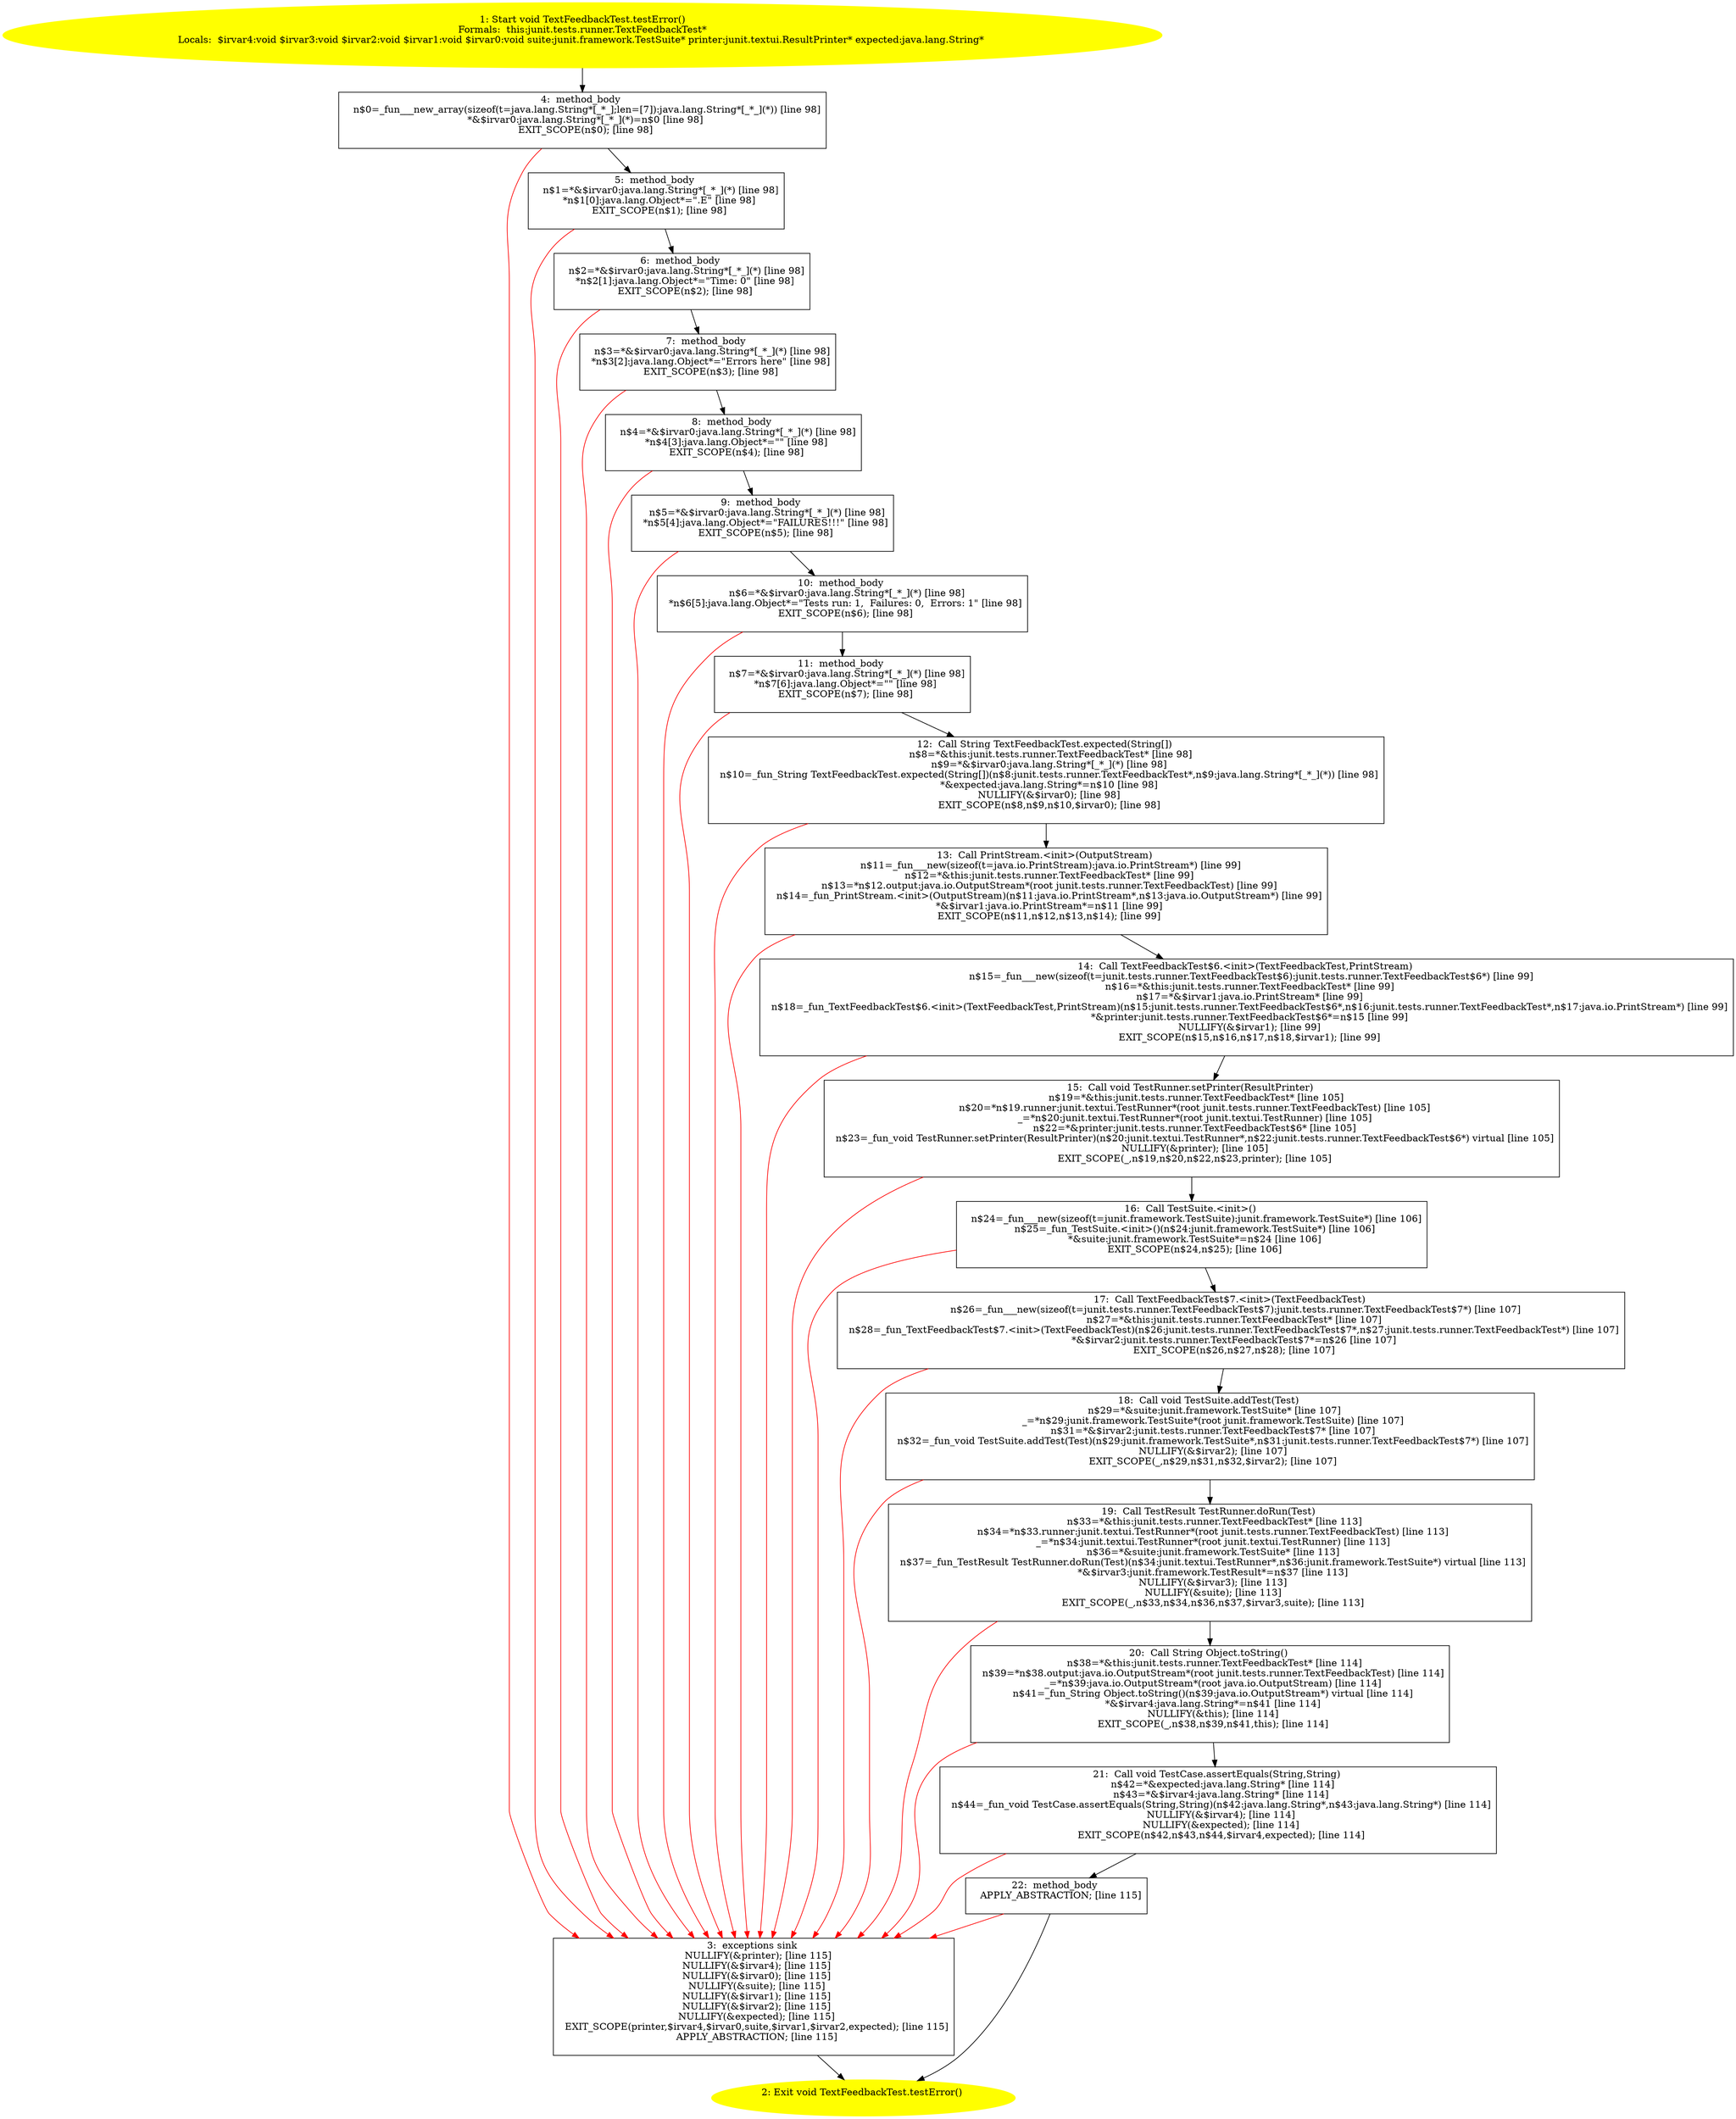 /* @generated */
digraph cfg {
"junit.tests.runner.TextFeedbackTest.testError():void.959e6e3e79e497166938365436591513_1" [label="1: Start void TextFeedbackTest.testError()\nFormals:  this:junit.tests.runner.TextFeedbackTest*\nLocals:  $irvar4:void $irvar3:void $irvar2:void $irvar1:void $irvar0:void suite:junit.framework.TestSuite* printer:junit.textui.ResultPrinter* expected:java.lang.String* \n  " color=yellow style=filled]
	

	 "junit.tests.runner.TextFeedbackTest.testError():void.959e6e3e79e497166938365436591513_1" -> "junit.tests.runner.TextFeedbackTest.testError():void.959e6e3e79e497166938365436591513_4" ;
"junit.tests.runner.TextFeedbackTest.testError():void.959e6e3e79e497166938365436591513_2" [label="2: Exit void TextFeedbackTest.testError() \n  " color=yellow style=filled]
	

"junit.tests.runner.TextFeedbackTest.testError():void.959e6e3e79e497166938365436591513_3" [label="3:  exceptions sink \n   NULLIFY(&printer); [line 115]\n  NULLIFY(&$irvar4); [line 115]\n  NULLIFY(&$irvar0); [line 115]\n  NULLIFY(&suite); [line 115]\n  NULLIFY(&$irvar1); [line 115]\n  NULLIFY(&$irvar2); [line 115]\n  NULLIFY(&expected); [line 115]\n  EXIT_SCOPE(printer,$irvar4,$irvar0,suite,$irvar1,$irvar2,expected); [line 115]\n  APPLY_ABSTRACTION; [line 115]\n " shape="box"]
	

	 "junit.tests.runner.TextFeedbackTest.testError():void.959e6e3e79e497166938365436591513_3" -> "junit.tests.runner.TextFeedbackTest.testError():void.959e6e3e79e497166938365436591513_2" ;
"junit.tests.runner.TextFeedbackTest.testError():void.959e6e3e79e497166938365436591513_4" [label="4:  method_body \n   n$0=_fun___new_array(sizeof(t=java.lang.String*[_*_];len=[7]):java.lang.String*[_*_](*)) [line 98]\n  *&$irvar0:java.lang.String*[_*_](*)=n$0 [line 98]\n  EXIT_SCOPE(n$0); [line 98]\n " shape="box"]
	

	 "junit.tests.runner.TextFeedbackTest.testError():void.959e6e3e79e497166938365436591513_4" -> "junit.tests.runner.TextFeedbackTest.testError():void.959e6e3e79e497166938365436591513_5" ;
	 "junit.tests.runner.TextFeedbackTest.testError():void.959e6e3e79e497166938365436591513_4" -> "junit.tests.runner.TextFeedbackTest.testError():void.959e6e3e79e497166938365436591513_3" [color="red" ];
"junit.tests.runner.TextFeedbackTest.testError():void.959e6e3e79e497166938365436591513_5" [label="5:  method_body \n   n$1=*&$irvar0:java.lang.String*[_*_](*) [line 98]\n  *n$1[0]:java.lang.Object*=\".E\" [line 98]\n  EXIT_SCOPE(n$1); [line 98]\n " shape="box"]
	

	 "junit.tests.runner.TextFeedbackTest.testError():void.959e6e3e79e497166938365436591513_5" -> "junit.tests.runner.TextFeedbackTest.testError():void.959e6e3e79e497166938365436591513_6" ;
	 "junit.tests.runner.TextFeedbackTest.testError():void.959e6e3e79e497166938365436591513_5" -> "junit.tests.runner.TextFeedbackTest.testError():void.959e6e3e79e497166938365436591513_3" [color="red" ];
"junit.tests.runner.TextFeedbackTest.testError():void.959e6e3e79e497166938365436591513_6" [label="6:  method_body \n   n$2=*&$irvar0:java.lang.String*[_*_](*) [line 98]\n  *n$2[1]:java.lang.Object*=\"Time: 0\" [line 98]\n  EXIT_SCOPE(n$2); [line 98]\n " shape="box"]
	

	 "junit.tests.runner.TextFeedbackTest.testError():void.959e6e3e79e497166938365436591513_6" -> "junit.tests.runner.TextFeedbackTest.testError():void.959e6e3e79e497166938365436591513_7" ;
	 "junit.tests.runner.TextFeedbackTest.testError():void.959e6e3e79e497166938365436591513_6" -> "junit.tests.runner.TextFeedbackTest.testError():void.959e6e3e79e497166938365436591513_3" [color="red" ];
"junit.tests.runner.TextFeedbackTest.testError():void.959e6e3e79e497166938365436591513_7" [label="7:  method_body \n   n$3=*&$irvar0:java.lang.String*[_*_](*) [line 98]\n  *n$3[2]:java.lang.Object*=\"Errors here\" [line 98]\n  EXIT_SCOPE(n$3); [line 98]\n " shape="box"]
	

	 "junit.tests.runner.TextFeedbackTest.testError():void.959e6e3e79e497166938365436591513_7" -> "junit.tests.runner.TextFeedbackTest.testError():void.959e6e3e79e497166938365436591513_8" ;
	 "junit.tests.runner.TextFeedbackTest.testError():void.959e6e3e79e497166938365436591513_7" -> "junit.tests.runner.TextFeedbackTest.testError():void.959e6e3e79e497166938365436591513_3" [color="red" ];
"junit.tests.runner.TextFeedbackTest.testError():void.959e6e3e79e497166938365436591513_8" [label="8:  method_body \n   n$4=*&$irvar0:java.lang.String*[_*_](*) [line 98]\n  *n$4[3]:java.lang.Object*=\"\" [line 98]\n  EXIT_SCOPE(n$4); [line 98]\n " shape="box"]
	

	 "junit.tests.runner.TextFeedbackTest.testError():void.959e6e3e79e497166938365436591513_8" -> "junit.tests.runner.TextFeedbackTest.testError():void.959e6e3e79e497166938365436591513_9" ;
	 "junit.tests.runner.TextFeedbackTest.testError():void.959e6e3e79e497166938365436591513_8" -> "junit.tests.runner.TextFeedbackTest.testError():void.959e6e3e79e497166938365436591513_3" [color="red" ];
"junit.tests.runner.TextFeedbackTest.testError():void.959e6e3e79e497166938365436591513_9" [label="9:  method_body \n   n$5=*&$irvar0:java.lang.String*[_*_](*) [line 98]\n  *n$5[4]:java.lang.Object*=\"FAILURES!!!\" [line 98]\n  EXIT_SCOPE(n$5); [line 98]\n " shape="box"]
	

	 "junit.tests.runner.TextFeedbackTest.testError():void.959e6e3e79e497166938365436591513_9" -> "junit.tests.runner.TextFeedbackTest.testError():void.959e6e3e79e497166938365436591513_10" ;
	 "junit.tests.runner.TextFeedbackTest.testError():void.959e6e3e79e497166938365436591513_9" -> "junit.tests.runner.TextFeedbackTest.testError():void.959e6e3e79e497166938365436591513_3" [color="red" ];
"junit.tests.runner.TextFeedbackTest.testError():void.959e6e3e79e497166938365436591513_10" [label="10:  method_body \n   n$6=*&$irvar0:java.lang.String*[_*_](*) [line 98]\n  *n$6[5]:java.lang.Object*=\"Tests run: 1,  Failures: 0,  Errors: 1\" [line 98]\n  EXIT_SCOPE(n$6); [line 98]\n " shape="box"]
	

	 "junit.tests.runner.TextFeedbackTest.testError():void.959e6e3e79e497166938365436591513_10" -> "junit.tests.runner.TextFeedbackTest.testError():void.959e6e3e79e497166938365436591513_11" ;
	 "junit.tests.runner.TextFeedbackTest.testError():void.959e6e3e79e497166938365436591513_10" -> "junit.tests.runner.TextFeedbackTest.testError():void.959e6e3e79e497166938365436591513_3" [color="red" ];
"junit.tests.runner.TextFeedbackTest.testError():void.959e6e3e79e497166938365436591513_11" [label="11:  method_body \n   n$7=*&$irvar0:java.lang.String*[_*_](*) [line 98]\n  *n$7[6]:java.lang.Object*=\"\" [line 98]\n  EXIT_SCOPE(n$7); [line 98]\n " shape="box"]
	

	 "junit.tests.runner.TextFeedbackTest.testError():void.959e6e3e79e497166938365436591513_11" -> "junit.tests.runner.TextFeedbackTest.testError():void.959e6e3e79e497166938365436591513_12" ;
	 "junit.tests.runner.TextFeedbackTest.testError():void.959e6e3e79e497166938365436591513_11" -> "junit.tests.runner.TextFeedbackTest.testError():void.959e6e3e79e497166938365436591513_3" [color="red" ];
"junit.tests.runner.TextFeedbackTest.testError():void.959e6e3e79e497166938365436591513_12" [label="12:  Call String TextFeedbackTest.expected(String[]) \n   n$8=*&this:junit.tests.runner.TextFeedbackTest* [line 98]\n  n$9=*&$irvar0:java.lang.String*[_*_](*) [line 98]\n  n$10=_fun_String TextFeedbackTest.expected(String[])(n$8:junit.tests.runner.TextFeedbackTest*,n$9:java.lang.String*[_*_](*)) [line 98]\n  *&expected:java.lang.String*=n$10 [line 98]\n  NULLIFY(&$irvar0); [line 98]\n  EXIT_SCOPE(n$8,n$9,n$10,$irvar0); [line 98]\n " shape="box"]
	

	 "junit.tests.runner.TextFeedbackTest.testError():void.959e6e3e79e497166938365436591513_12" -> "junit.tests.runner.TextFeedbackTest.testError():void.959e6e3e79e497166938365436591513_13" ;
	 "junit.tests.runner.TextFeedbackTest.testError():void.959e6e3e79e497166938365436591513_12" -> "junit.tests.runner.TextFeedbackTest.testError():void.959e6e3e79e497166938365436591513_3" [color="red" ];
"junit.tests.runner.TextFeedbackTest.testError():void.959e6e3e79e497166938365436591513_13" [label="13:  Call PrintStream.<init>(OutputStream) \n   n$11=_fun___new(sizeof(t=java.io.PrintStream):java.io.PrintStream*) [line 99]\n  n$12=*&this:junit.tests.runner.TextFeedbackTest* [line 99]\n  n$13=*n$12.output:java.io.OutputStream*(root junit.tests.runner.TextFeedbackTest) [line 99]\n  n$14=_fun_PrintStream.<init>(OutputStream)(n$11:java.io.PrintStream*,n$13:java.io.OutputStream*) [line 99]\n  *&$irvar1:java.io.PrintStream*=n$11 [line 99]\n  EXIT_SCOPE(n$11,n$12,n$13,n$14); [line 99]\n " shape="box"]
	

	 "junit.tests.runner.TextFeedbackTest.testError():void.959e6e3e79e497166938365436591513_13" -> "junit.tests.runner.TextFeedbackTest.testError():void.959e6e3e79e497166938365436591513_14" ;
	 "junit.tests.runner.TextFeedbackTest.testError():void.959e6e3e79e497166938365436591513_13" -> "junit.tests.runner.TextFeedbackTest.testError():void.959e6e3e79e497166938365436591513_3" [color="red" ];
"junit.tests.runner.TextFeedbackTest.testError():void.959e6e3e79e497166938365436591513_14" [label="14:  Call TextFeedbackTest$6.<init>(TextFeedbackTest,PrintStream) \n   n$15=_fun___new(sizeof(t=junit.tests.runner.TextFeedbackTest$6):junit.tests.runner.TextFeedbackTest$6*) [line 99]\n  n$16=*&this:junit.tests.runner.TextFeedbackTest* [line 99]\n  n$17=*&$irvar1:java.io.PrintStream* [line 99]\n  n$18=_fun_TextFeedbackTest$6.<init>(TextFeedbackTest,PrintStream)(n$15:junit.tests.runner.TextFeedbackTest$6*,n$16:junit.tests.runner.TextFeedbackTest*,n$17:java.io.PrintStream*) [line 99]\n  *&printer:junit.tests.runner.TextFeedbackTest$6*=n$15 [line 99]\n  NULLIFY(&$irvar1); [line 99]\n  EXIT_SCOPE(n$15,n$16,n$17,n$18,$irvar1); [line 99]\n " shape="box"]
	

	 "junit.tests.runner.TextFeedbackTest.testError():void.959e6e3e79e497166938365436591513_14" -> "junit.tests.runner.TextFeedbackTest.testError():void.959e6e3e79e497166938365436591513_15" ;
	 "junit.tests.runner.TextFeedbackTest.testError():void.959e6e3e79e497166938365436591513_14" -> "junit.tests.runner.TextFeedbackTest.testError():void.959e6e3e79e497166938365436591513_3" [color="red" ];
"junit.tests.runner.TextFeedbackTest.testError():void.959e6e3e79e497166938365436591513_15" [label="15:  Call void TestRunner.setPrinter(ResultPrinter) \n   n$19=*&this:junit.tests.runner.TextFeedbackTest* [line 105]\n  n$20=*n$19.runner:junit.textui.TestRunner*(root junit.tests.runner.TextFeedbackTest) [line 105]\n  _=*n$20:junit.textui.TestRunner*(root junit.textui.TestRunner) [line 105]\n  n$22=*&printer:junit.tests.runner.TextFeedbackTest$6* [line 105]\n  n$23=_fun_void TestRunner.setPrinter(ResultPrinter)(n$20:junit.textui.TestRunner*,n$22:junit.tests.runner.TextFeedbackTest$6*) virtual [line 105]\n  NULLIFY(&printer); [line 105]\n  EXIT_SCOPE(_,n$19,n$20,n$22,n$23,printer); [line 105]\n " shape="box"]
	

	 "junit.tests.runner.TextFeedbackTest.testError():void.959e6e3e79e497166938365436591513_15" -> "junit.tests.runner.TextFeedbackTest.testError():void.959e6e3e79e497166938365436591513_16" ;
	 "junit.tests.runner.TextFeedbackTest.testError():void.959e6e3e79e497166938365436591513_15" -> "junit.tests.runner.TextFeedbackTest.testError():void.959e6e3e79e497166938365436591513_3" [color="red" ];
"junit.tests.runner.TextFeedbackTest.testError():void.959e6e3e79e497166938365436591513_16" [label="16:  Call TestSuite.<init>() \n   n$24=_fun___new(sizeof(t=junit.framework.TestSuite):junit.framework.TestSuite*) [line 106]\n  n$25=_fun_TestSuite.<init>()(n$24:junit.framework.TestSuite*) [line 106]\n  *&suite:junit.framework.TestSuite*=n$24 [line 106]\n  EXIT_SCOPE(n$24,n$25); [line 106]\n " shape="box"]
	

	 "junit.tests.runner.TextFeedbackTest.testError():void.959e6e3e79e497166938365436591513_16" -> "junit.tests.runner.TextFeedbackTest.testError():void.959e6e3e79e497166938365436591513_17" ;
	 "junit.tests.runner.TextFeedbackTest.testError():void.959e6e3e79e497166938365436591513_16" -> "junit.tests.runner.TextFeedbackTest.testError():void.959e6e3e79e497166938365436591513_3" [color="red" ];
"junit.tests.runner.TextFeedbackTest.testError():void.959e6e3e79e497166938365436591513_17" [label="17:  Call TextFeedbackTest$7.<init>(TextFeedbackTest) \n   n$26=_fun___new(sizeof(t=junit.tests.runner.TextFeedbackTest$7):junit.tests.runner.TextFeedbackTest$7*) [line 107]\n  n$27=*&this:junit.tests.runner.TextFeedbackTest* [line 107]\n  n$28=_fun_TextFeedbackTest$7.<init>(TextFeedbackTest)(n$26:junit.tests.runner.TextFeedbackTest$7*,n$27:junit.tests.runner.TextFeedbackTest*) [line 107]\n  *&$irvar2:junit.tests.runner.TextFeedbackTest$7*=n$26 [line 107]\n  EXIT_SCOPE(n$26,n$27,n$28); [line 107]\n " shape="box"]
	

	 "junit.tests.runner.TextFeedbackTest.testError():void.959e6e3e79e497166938365436591513_17" -> "junit.tests.runner.TextFeedbackTest.testError():void.959e6e3e79e497166938365436591513_18" ;
	 "junit.tests.runner.TextFeedbackTest.testError():void.959e6e3e79e497166938365436591513_17" -> "junit.tests.runner.TextFeedbackTest.testError():void.959e6e3e79e497166938365436591513_3" [color="red" ];
"junit.tests.runner.TextFeedbackTest.testError():void.959e6e3e79e497166938365436591513_18" [label="18:  Call void TestSuite.addTest(Test) \n   n$29=*&suite:junit.framework.TestSuite* [line 107]\n  _=*n$29:junit.framework.TestSuite*(root junit.framework.TestSuite) [line 107]\n  n$31=*&$irvar2:junit.tests.runner.TextFeedbackTest$7* [line 107]\n  n$32=_fun_void TestSuite.addTest(Test)(n$29:junit.framework.TestSuite*,n$31:junit.tests.runner.TextFeedbackTest$7*) [line 107]\n  NULLIFY(&$irvar2); [line 107]\n  EXIT_SCOPE(_,n$29,n$31,n$32,$irvar2); [line 107]\n " shape="box"]
	

	 "junit.tests.runner.TextFeedbackTest.testError():void.959e6e3e79e497166938365436591513_18" -> "junit.tests.runner.TextFeedbackTest.testError():void.959e6e3e79e497166938365436591513_19" ;
	 "junit.tests.runner.TextFeedbackTest.testError():void.959e6e3e79e497166938365436591513_18" -> "junit.tests.runner.TextFeedbackTest.testError():void.959e6e3e79e497166938365436591513_3" [color="red" ];
"junit.tests.runner.TextFeedbackTest.testError():void.959e6e3e79e497166938365436591513_19" [label="19:  Call TestResult TestRunner.doRun(Test) \n   n$33=*&this:junit.tests.runner.TextFeedbackTest* [line 113]\n  n$34=*n$33.runner:junit.textui.TestRunner*(root junit.tests.runner.TextFeedbackTest) [line 113]\n  _=*n$34:junit.textui.TestRunner*(root junit.textui.TestRunner) [line 113]\n  n$36=*&suite:junit.framework.TestSuite* [line 113]\n  n$37=_fun_TestResult TestRunner.doRun(Test)(n$34:junit.textui.TestRunner*,n$36:junit.framework.TestSuite*) virtual [line 113]\n  *&$irvar3:junit.framework.TestResult*=n$37 [line 113]\n  NULLIFY(&$irvar3); [line 113]\n  NULLIFY(&suite); [line 113]\n  EXIT_SCOPE(_,n$33,n$34,n$36,n$37,$irvar3,suite); [line 113]\n " shape="box"]
	

	 "junit.tests.runner.TextFeedbackTest.testError():void.959e6e3e79e497166938365436591513_19" -> "junit.tests.runner.TextFeedbackTest.testError():void.959e6e3e79e497166938365436591513_20" ;
	 "junit.tests.runner.TextFeedbackTest.testError():void.959e6e3e79e497166938365436591513_19" -> "junit.tests.runner.TextFeedbackTest.testError():void.959e6e3e79e497166938365436591513_3" [color="red" ];
"junit.tests.runner.TextFeedbackTest.testError():void.959e6e3e79e497166938365436591513_20" [label="20:  Call String Object.toString() \n   n$38=*&this:junit.tests.runner.TextFeedbackTest* [line 114]\n  n$39=*n$38.output:java.io.OutputStream*(root junit.tests.runner.TextFeedbackTest) [line 114]\n  _=*n$39:java.io.OutputStream*(root java.io.OutputStream) [line 114]\n  n$41=_fun_String Object.toString()(n$39:java.io.OutputStream*) virtual [line 114]\n  *&$irvar4:java.lang.String*=n$41 [line 114]\n  NULLIFY(&this); [line 114]\n  EXIT_SCOPE(_,n$38,n$39,n$41,this); [line 114]\n " shape="box"]
	

	 "junit.tests.runner.TextFeedbackTest.testError():void.959e6e3e79e497166938365436591513_20" -> "junit.tests.runner.TextFeedbackTest.testError():void.959e6e3e79e497166938365436591513_21" ;
	 "junit.tests.runner.TextFeedbackTest.testError():void.959e6e3e79e497166938365436591513_20" -> "junit.tests.runner.TextFeedbackTest.testError():void.959e6e3e79e497166938365436591513_3" [color="red" ];
"junit.tests.runner.TextFeedbackTest.testError():void.959e6e3e79e497166938365436591513_21" [label="21:  Call void TestCase.assertEquals(String,String) \n   n$42=*&expected:java.lang.String* [line 114]\n  n$43=*&$irvar4:java.lang.String* [line 114]\n  n$44=_fun_void TestCase.assertEquals(String,String)(n$42:java.lang.String*,n$43:java.lang.String*) [line 114]\n  NULLIFY(&$irvar4); [line 114]\n  NULLIFY(&expected); [line 114]\n  EXIT_SCOPE(n$42,n$43,n$44,$irvar4,expected); [line 114]\n " shape="box"]
	

	 "junit.tests.runner.TextFeedbackTest.testError():void.959e6e3e79e497166938365436591513_21" -> "junit.tests.runner.TextFeedbackTest.testError():void.959e6e3e79e497166938365436591513_22" ;
	 "junit.tests.runner.TextFeedbackTest.testError():void.959e6e3e79e497166938365436591513_21" -> "junit.tests.runner.TextFeedbackTest.testError():void.959e6e3e79e497166938365436591513_3" [color="red" ];
"junit.tests.runner.TextFeedbackTest.testError():void.959e6e3e79e497166938365436591513_22" [label="22:  method_body \n   APPLY_ABSTRACTION; [line 115]\n " shape="box"]
	

	 "junit.tests.runner.TextFeedbackTest.testError():void.959e6e3e79e497166938365436591513_22" -> "junit.tests.runner.TextFeedbackTest.testError():void.959e6e3e79e497166938365436591513_2" ;
	 "junit.tests.runner.TextFeedbackTest.testError():void.959e6e3e79e497166938365436591513_22" -> "junit.tests.runner.TextFeedbackTest.testError():void.959e6e3e79e497166938365436591513_3" [color="red" ];
}
